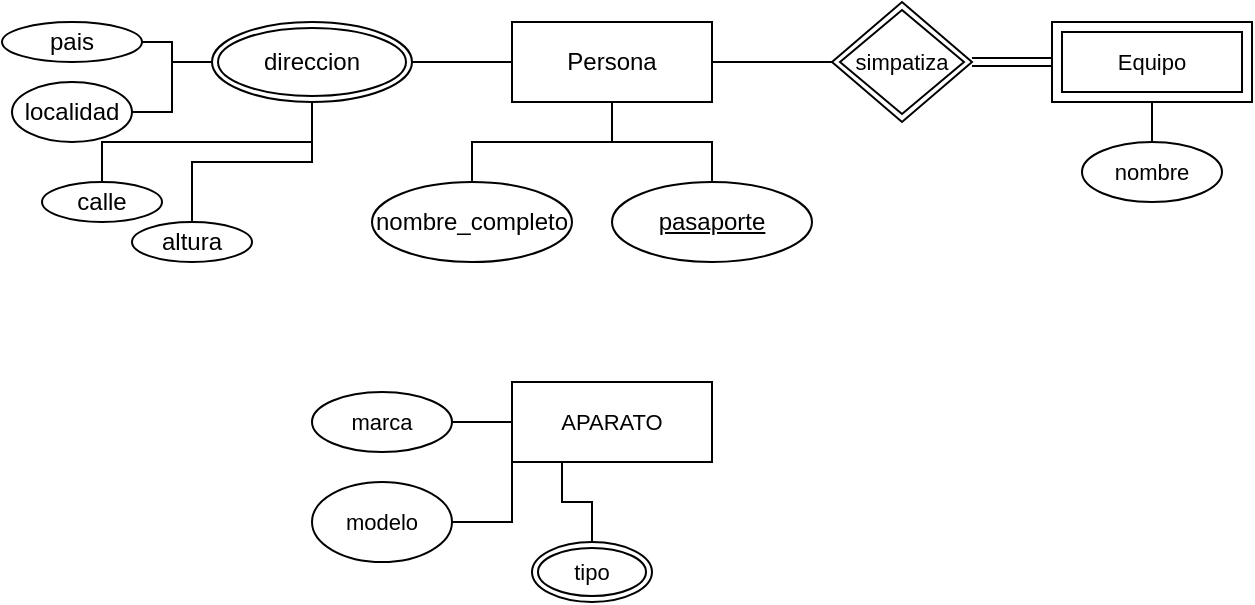 <mxfile version="21.6.8" type="github">
  <diagram id="R2lEEEUBdFMjLlhIrx00" name="Page-1">
    <mxGraphModel dx="765" dy="388" grid="1" gridSize="10" guides="1" tooltips="1" connect="1" arrows="1" fold="1" page="1" pageScale="1" pageWidth="850" pageHeight="1100" math="0" shadow="0" extFonts="Permanent Marker^https://fonts.googleapis.com/css?family=Permanent+Marker">
      <root>
        <mxCell id="0" />
        <mxCell id="1" parent="0" />
        <mxCell id="ZE84o9w6Z-9fWHzd7U6F-5" style="edgeStyle=orthogonalEdgeStyle;rounded=0;orthogonalLoop=1;jettySize=auto;html=1;exitX=0.5;exitY=1;exitDx=0;exitDy=0;endArrow=none;endFill=0;" edge="1" parent="1" source="ZE84o9w6Z-9fWHzd7U6F-1" target="ZE84o9w6Z-9fWHzd7U6F-4">
          <mxGeometry relative="1" as="geometry" />
        </mxCell>
        <mxCell id="ZE84o9w6Z-9fWHzd7U6F-6" style="rounded=0;orthogonalLoop=1;jettySize=auto;html=1;exitX=0;exitY=0.5;exitDx=0;exitDy=0;entryX=1;entryY=0.5;entryDx=0;entryDy=0;endArrow=none;endFill=0;" edge="1" parent="1" source="ZE84o9w6Z-9fWHzd7U6F-1" target="ZE84o9w6Z-9fWHzd7U6F-8">
          <mxGeometry relative="1" as="geometry">
            <mxPoint x="250" y="50" as="targetPoint" />
          </mxGeometry>
        </mxCell>
        <mxCell id="ZE84o9w6Z-9fWHzd7U6F-24" style="edgeStyle=orthogonalEdgeStyle;rounded=0;orthogonalLoop=1;jettySize=auto;html=1;endArrow=none;endFill=0;entryX=0;entryY=0.5;entryDx=0;entryDy=0;exitX=1;exitY=0.5;exitDx=0;exitDy=0;" edge="1" parent="1" source="ZE84o9w6Z-9fWHzd7U6F-1" target="ZE84o9w6Z-9fWHzd7U6F-28">
          <mxGeometry relative="1" as="geometry">
            <mxPoint x="360" y="80" as="sourcePoint" />
            <mxPoint x="500" y="70" as="targetPoint" />
          </mxGeometry>
        </mxCell>
        <mxCell id="ZE84o9w6Z-9fWHzd7U6F-1" value="Persona" style="whiteSpace=wrap;html=1;align=center;" vertex="1" parent="1">
          <mxGeometry x="310" y="40" width="100" height="40" as="geometry" />
        </mxCell>
        <mxCell id="ZE84o9w6Z-9fWHzd7U6F-3" value="" style="edgeStyle=orthogonalEdgeStyle;rounded=0;orthogonalLoop=1;jettySize=auto;html=1;endArrow=none;endFill=0;" edge="1" parent="1" source="ZE84o9w6Z-9fWHzd7U6F-2" target="ZE84o9w6Z-9fWHzd7U6F-1">
          <mxGeometry relative="1" as="geometry" />
        </mxCell>
        <mxCell id="ZE84o9w6Z-9fWHzd7U6F-2" value="pasaporte" style="ellipse;whiteSpace=wrap;html=1;align=center;fontStyle=4;" vertex="1" parent="1">
          <mxGeometry x="360" y="120" width="100" height="40" as="geometry" />
        </mxCell>
        <mxCell id="ZE84o9w6Z-9fWHzd7U6F-4" value="nombre_completo&lt;br&gt;" style="ellipse;whiteSpace=wrap;html=1;align=center;" vertex="1" parent="1">
          <mxGeometry x="240" y="120" width="100" height="40" as="geometry" />
        </mxCell>
        <mxCell id="ZE84o9w6Z-9fWHzd7U6F-9" style="edgeStyle=orthogonalEdgeStyle;rounded=0;orthogonalLoop=1;jettySize=auto;html=1;exitX=0.5;exitY=1;exitDx=0;exitDy=0;endArrow=none;endFill=0;" edge="1" parent="1" source="ZE84o9w6Z-9fWHzd7U6F-8" target="ZE84o9w6Z-9fWHzd7U6F-10">
          <mxGeometry relative="1" as="geometry">
            <mxPoint x="210" y="130" as="targetPoint" />
          </mxGeometry>
        </mxCell>
        <mxCell id="ZE84o9w6Z-9fWHzd7U6F-12" style="edgeStyle=orthogonalEdgeStyle;rounded=0;orthogonalLoop=1;jettySize=auto;html=1;endArrow=none;endFill=0;" edge="1" parent="1" source="ZE84o9w6Z-9fWHzd7U6F-8" target="ZE84o9w6Z-9fWHzd7U6F-13">
          <mxGeometry relative="1" as="geometry">
            <mxPoint x="260" y="130" as="targetPoint" />
          </mxGeometry>
        </mxCell>
        <mxCell id="ZE84o9w6Z-9fWHzd7U6F-16" style="edgeStyle=orthogonalEdgeStyle;rounded=0;orthogonalLoop=1;jettySize=auto;html=1;endArrow=none;endFill=0;" edge="1" parent="1" source="ZE84o9w6Z-9fWHzd7U6F-8" target="ZE84o9w6Z-9fWHzd7U6F-17">
          <mxGeometry relative="1" as="geometry">
            <mxPoint x="130" y="110" as="targetPoint" />
          </mxGeometry>
        </mxCell>
        <mxCell id="ZE84o9w6Z-9fWHzd7U6F-19" style="edgeStyle=orthogonalEdgeStyle;rounded=0;orthogonalLoop=1;jettySize=auto;html=1;endArrow=none;endFill=0;" edge="1" parent="1" source="ZE84o9w6Z-9fWHzd7U6F-8" target="ZE84o9w6Z-9fWHzd7U6F-20">
          <mxGeometry relative="1" as="geometry">
            <mxPoint x="150" y="30" as="targetPoint" />
          </mxGeometry>
        </mxCell>
        <mxCell id="ZE84o9w6Z-9fWHzd7U6F-8" value="direccion&lt;br&gt;" style="ellipse;shape=doubleEllipse;margin=3;whiteSpace=wrap;html=1;align=center;" vertex="1" parent="1">
          <mxGeometry x="160" y="40" width="100" height="40" as="geometry" />
        </mxCell>
        <mxCell id="ZE84o9w6Z-9fWHzd7U6F-10" value="calle" style="ellipse;whiteSpace=wrap;html=1;align=center;" vertex="1" parent="1">
          <mxGeometry x="75" y="120" width="60" height="20" as="geometry" />
        </mxCell>
        <mxCell id="ZE84o9w6Z-9fWHzd7U6F-13" value="altura" style="ellipse;whiteSpace=wrap;html=1;align=center;" vertex="1" parent="1">
          <mxGeometry x="120" y="140" width="60" height="20" as="geometry" />
        </mxCell>
        <mxCell id="ZE84o9w6Z-9fWHzd7U6F-17" value="localidad" style="ellipse;whiteSpace=wrap;html=1;align=center;" vertex="1" parent="1">
          <mxGeometry x="60" y="70" width="60" height="30" as="geometry" />
        </mxCell>
        <mxCell id="ZE84o9w6Z-9fWHzd7U6F-20" value="pais" style="ellipse;whiteSpace=wrap;html=1;align=center;" vertex="1" parent="1">
          <mxGeometry x="55" y="40" width="70" height="20" as="geometry" />
        </mxCell>
        <mxCell id="ZE84o9w6Z-9fWHzd7U6F-26" value="nombre" style="ellipse;whiteSpace=wrap;html=1;align=center;fontFamily=Helvetica;fontSize=11;fontColor=default;" vertex="1" parent="1">
          <mxGeometry x="595" y="100" width="70" height="30" as="geometry" />
        </mxCell>
        <mxCell id="ZE84o9w6Z-9fWHzd7U6F-34" style="edgeStyle=orthogonalEdgeStyle;shape=link;rounded=0;orthogonalLoop=1;jettySize=auto;html=1;exitX=1;exitY=0.5;exitDx=0;exitDy=0;entryX=0;entryY=0.5;entryDx=0;entryDy=0;labelBackgroundColor=default;strokeColor=default;fontFamily=Helvetica;fontSize=11;fontColor=default;endArrow=none;endFill=0;" edge="1" parent="1" source="ZE84o9w6Z-9fWHzd7U6F-28" target="ZE84o9w6Z-9fWHzd7U6F-30">
          <mxGeometry relative="1" as="geometry" />
        </mxCell>
        <mxCell id="ZE84o9w6Z-9fWHzd7U6F-28" value="simpatiza" style="shape=rhombus;double=1;perimeter=rhombusPerimeter;whiteSpace=wrap;html=1;align=center;fontFamily=Helvetica;fontSize=11;fontColor=default;" vertex="1" parent="1">
          <mxGeometry x="470" y="30" width="70" height="60" as="geometry" />
        </mxCell>
        <mxCell id="ZE84o9w6Z-9fWHzd7U6F-36" style="edgeStyle=orthogonalEdgeStyle;shape=connector;rounded=0;orthogonalLoop=1;jettySize=auto;html=1;entryX=0.5;entryY=0;entryDx=0;entryDy=0;labelBackgroundColor=default;strokeColor=default;fontFamily=Helvetica;fontSize=11;fontColor=default;endArrow=none;endFill=0;" edge="1" parent="1" source="ZE84o9w6Z-9fWHzd7U6F-30" target="ZE84o9w6Z-9fWHzd7U6F-26">
          <mxGeometry relative="1" as="geometry" />
        </mxCell>
        <mxCell id="ZE84o9w6Z-9fWHzd7U6F-30" value="Equipo" style="shape=ext;margin=3;double=1;whiteSpace=wrap;html=1;align=center;fontFamily=Helvetica;fontSize=11;fontColor=default;" vertex="1" parent="1">
          <mxGeometry x="580" y="40" width="100" height="40" as="geometry" />
        </mxCell>
        <mxCell id="ZE84o9w6Z-9fWHzd7U6F-42" style="edgeStyle=orthogonalEdgeStyle;shape=connector;rounded=0;orthogonalLoop=1;jettySize=auto;html=1;exitX=0;exitY=0.5;exitDx=0;exitDy=0;labelBackgroundColor=default;strokeColor=default;fontFamily=Helvetica;fontSize=11;fontColor=default;endArrow=none;endFill=0;entryX=1;entryY=0.5;entryDx=0;entryDy=0;" edge="1" parent="1" source="ZE84o9w6Z-9fWHzd7U6F-37" target="ZE84o9w6Z-9fWHzd7U6F-46">
          <mxGeometry relative="1" as="geometry">
            <mxPoint x="270.0" y="240" as="targetPoint" />
          </mxGeometry>
        </mxCell>
        <mxCell id="ZE84o9w6Z-9fWHzd7U6F-44" style="edgeStyle=orthogonalEdgeStyle;shape=connector;rounded=0;orthogonalLoop=1;jettySize=auto;html=1;exitX=0.25;exitY=1;exitDx=0;exitDy=0;labelBackgroundColor=default;strokeColor=default;fontFamily=Helvetica;fontSize=11;fontColor=default;endArrow=none;endFill=0;entryX=1;entryY=0.5;entryDx=0;entryDy=0;" edge="1" parent="1" source="ZE84o9w6Z-9fWHzd7U6F-37" target="ZE84o9w6Z-9fWHzd7U6F-48">
          <mxGeometry relative="1" as="geometry">
            <mxPoint x="315" y="290" as="targetPoint" />
            <Array as="points">
              <mxPoint x="310" y="260" />
              <mxPoint x="310" y="290" />
            </Array>
          </mxGeometry>
        </mxCell>
        <mxCell id="ZE84o9w6Z-9fWHzd7U6F-50" style="edgeStyle=orthogonalEdgeStyle;shape=connector;rounded=0;orthogonalLoop=1;jettySize=auto;html=1;exitX=0.25;exitY=1;exitDx=0;exitDy=0;labelBackgroundColor=default;strokeColor=default;fontFamily=Helvetica;fontSize=11;fontColor=default;endArrow=none;endFill=0;" edge="1" parent="1" source="ZE84o9w6Z-9fWHzd7U6F-37" target="ZE84o9w6Z-9fWHzd7U6F-49">
          <mxGeometry relative="1" as="geometry" />
        </mxCell>
        <mxCell id="ZE84o9w6Z-9fWHzd7U6F-37" value="APARATO" style="whiteSpace=wrap;html=1;align=center;fontFamily=Helvetica;fontSize=11;fontColor=default;" vertex="1" parent="1">
          <mxGeometry x="310" y="220" width="100" height="40" as="geometry" />
        </mxCell>
        <mxCell id="ZE84o9w6Z-9fWHzd7U6F-46" value="marca&lt;br&gt;" style="ellipse;whiteSpace=wrap;html=1;align=center;fontFamily=Helvetica;fontSize=11;fontColor=default;" vertex="1" parent="1">
          <mxGeometry x="210" y="225" width="70" height="30" as="geometry" />
        </mxCell>
        <mxCell id="ZE84o9w6Z-9fWHzd7U6F-48" value="modelo&lt;br&gt;" style="ellipse;whiteSpace=wrap;html=1;align=center;fontFamily=Helvetica;fontSize=11;fontColor=default;" vertex="1" parent="1">
          <mxGeometry x="210" y="270" width="70" height="40" as="geometry" />
        </mxCell>
        <mxCell id="ZE84o9w6Z-9fWHzd7U6F-49" value="tipo" style="ellipse;shape=doubleEllipse;margin=3;whiteSpace=wrap;html=1;align=center;fontFamily=Helvetica;fontSize=11;fontColor=default;" vertex="1" parent="1">
          <mxGeometry x="320" y="300" width="60" height="30" as="geometry" />
        </mxCell>
      </root>
    </mxGraphModel>
  </diagram>
</mxfile>
